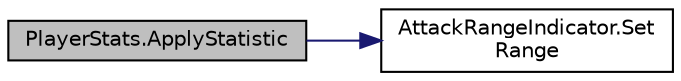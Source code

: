 digraph "PlayerStats.ApplyStatistic"
{
 // INTERACTIVE_SVG=YES
 // LATEX_PDF_SIZE
  bgcolor="transparent";
  edge [fontname="Helvetica",fontsize="10",labelfontname="Helvetica",labelfontsize="10"];
  node [fontname="Helvetica",fontsize="10",shape=record];
  rankdir="LR";
  Node1 [label="PlayerStats.ApplyStatistic",height=0.2,width=0.4,color="black", fillcolor="grey75", style="filled", fontcolor="black",tooltip=" "];
  Node1 -> Node2 [color="midnightblue",fontsize="10",style="solid",fontname="Helvetica"];
  Node2 [label="AttackRangeIndicator.Set\lRange",height=0.2,width=0.4,color="black",URL="$class_attack_range_indicator.html#a30b23b934689db8d536efbc193ad9ae3",tooltip=" "];
}
